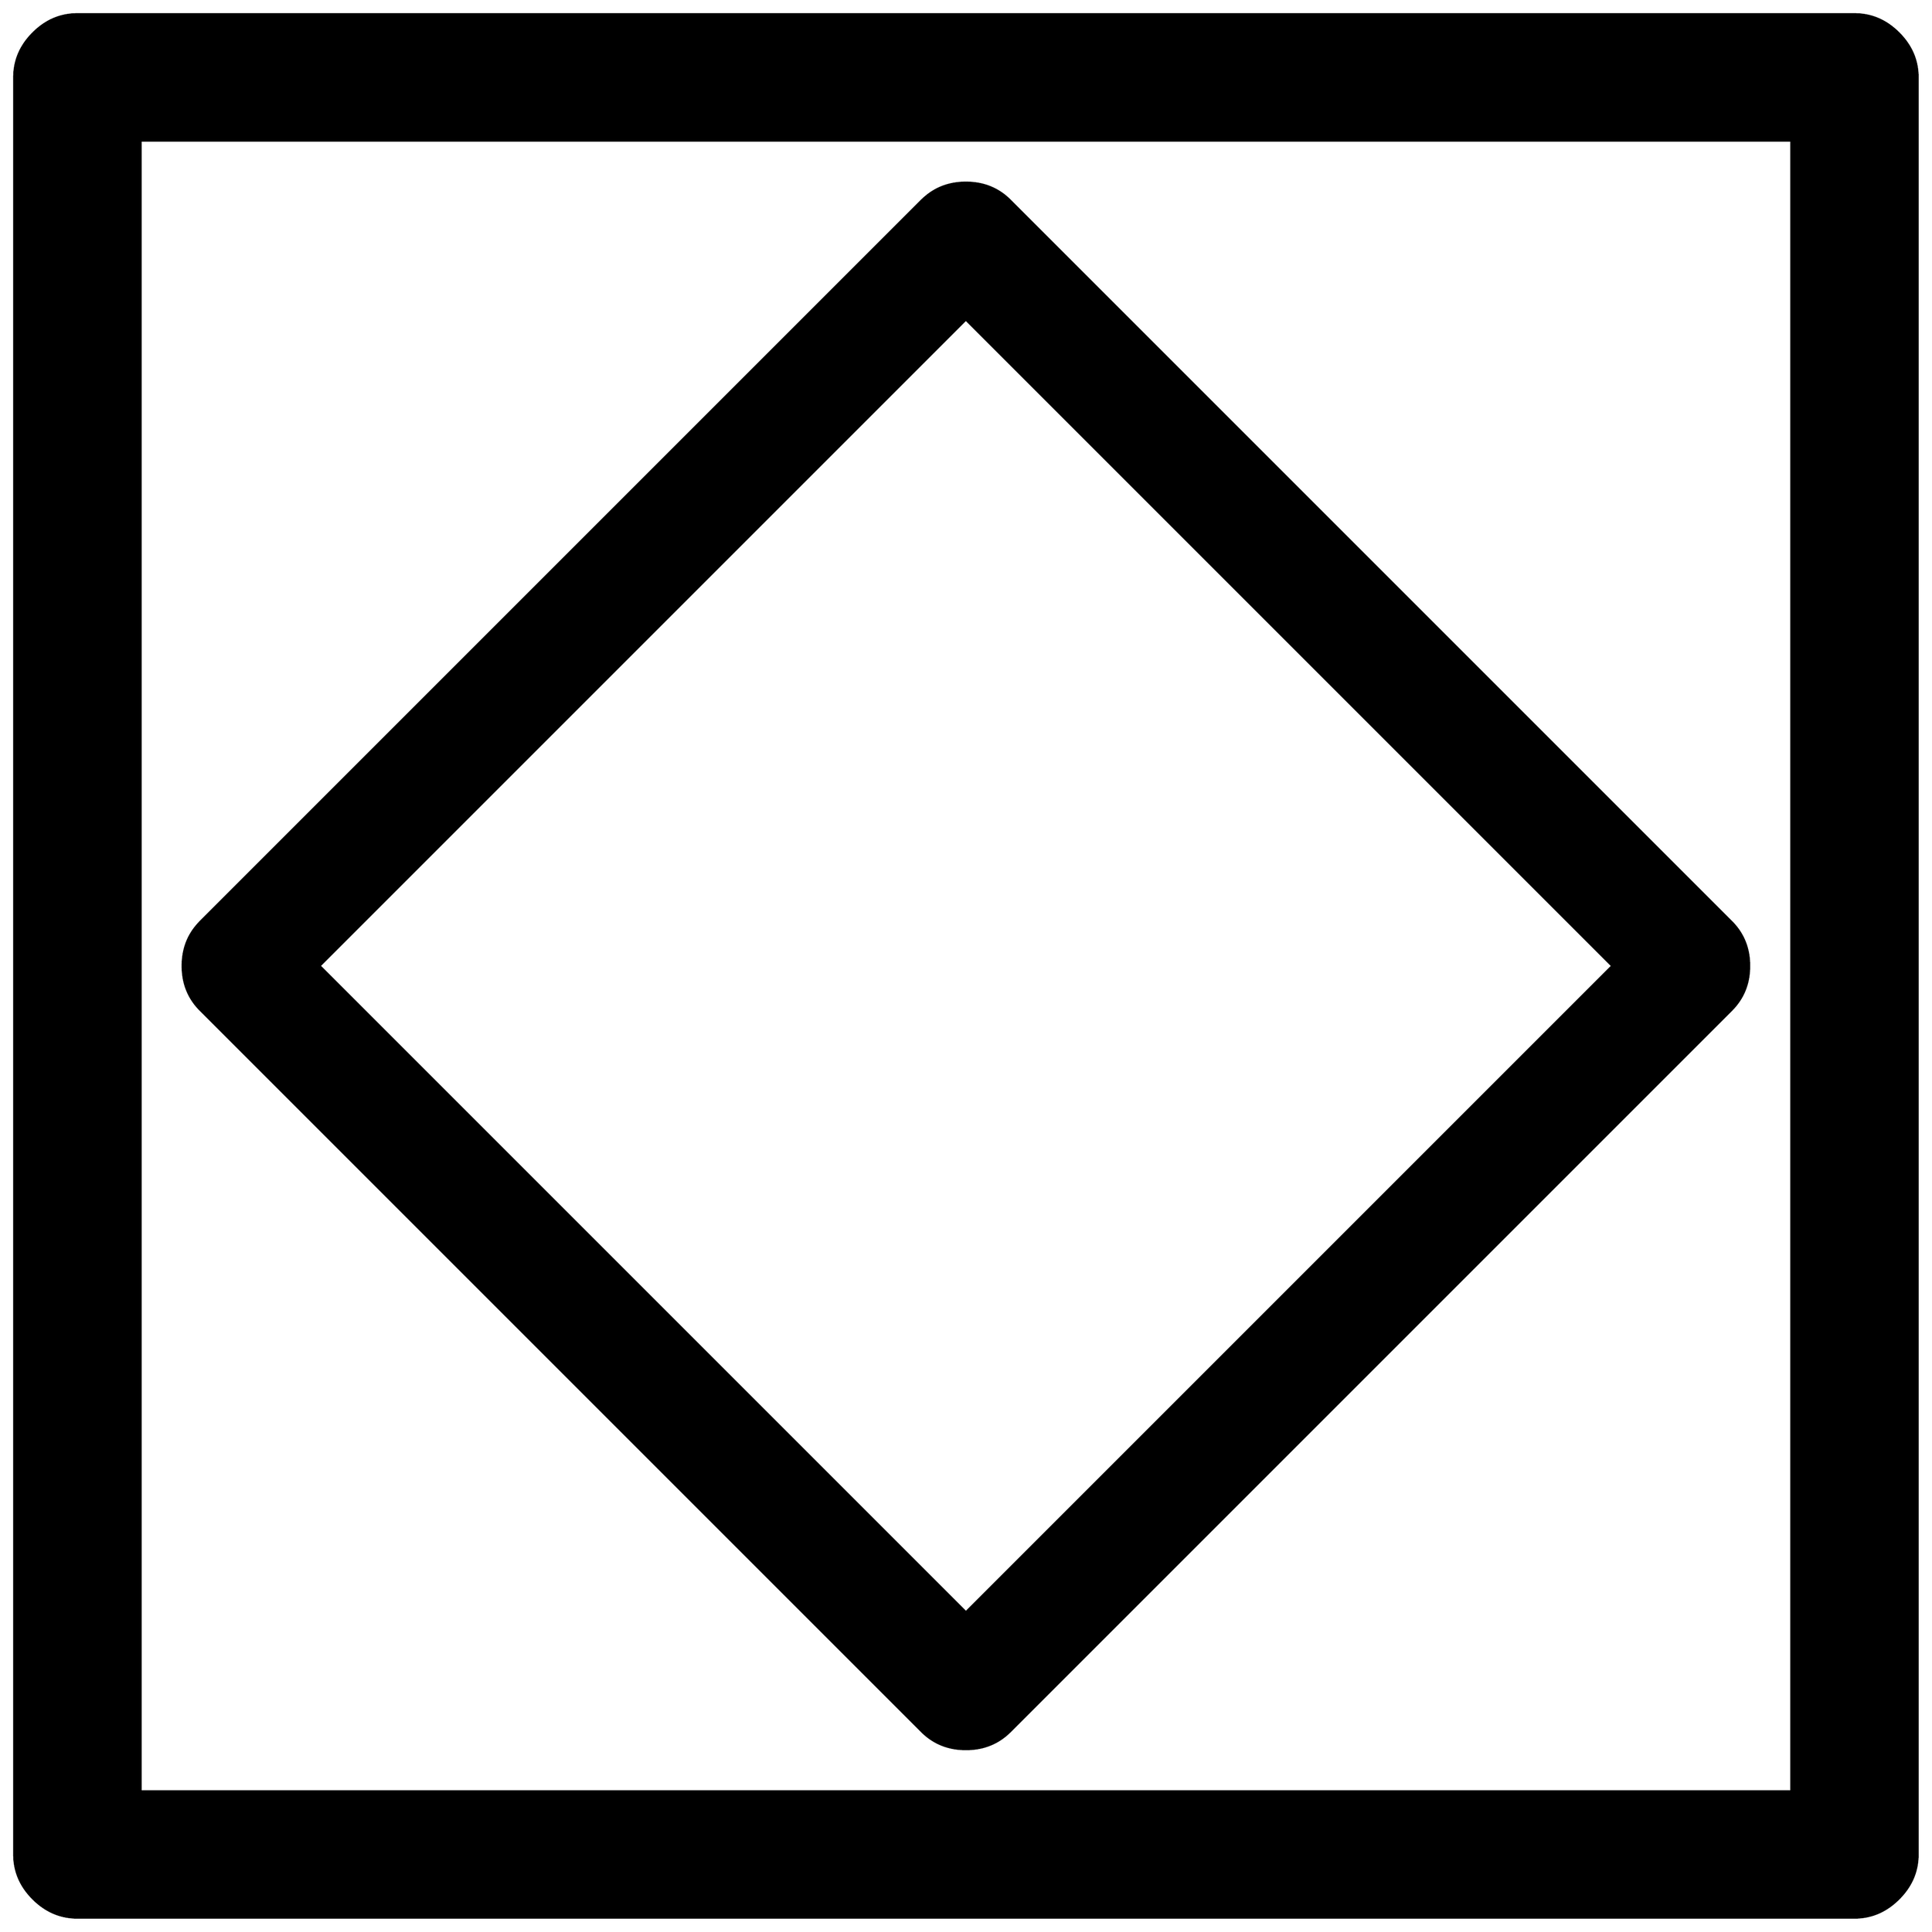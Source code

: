 


\begin{tikzpicture}[y=0.80pt, x=0.80pt, yscale=-1.0, xscale=1.0, inner sep=0pt, outer sep=0pt]
\begin{scope}[shift={(100.0,1706.0)},nonzero rule]
  \path[draw=.,fill=.,line width=1.600pt] (1928.0,262.0) .. controls
    (1928.0,278.0) and (1922.0,292.0) .. (1910.0,304.0) ..
    controls (1898.0,316.0) and (1884.0,322.0) .. (1868.0,322.0)
    -- (180.0,322.0) .. controls (164.0,322.0) and (150.0,316.0)
    .. (138.0,304.0) .. controls (126.0,292.0) and (120.0,278.0)
    .. (120.0,262.0) -- (120.0,-1426.0) .. controls
    (120.0,-1442.0) and (126.0,-1456.0) .. (138.0,-1468.0) ..
    controls (150.0,-1480.0) and (164.0,-1486.0) ..
    (180.0,-1486.0) -- (1868.0,-1486.0) .. controls
    (1884.0,-1486.0) and (1898.0,-1480.0) .. (1910.0,-1468.0) ..
    controls (1922.0,-1456.0) and (1928.0,-1442.0) ..
    (1928.0,-1426.0) -- (1928.0,262.0) -- cycle(1808.0,202.0) --
    (1808.0,-1366.0) -- (240.0,-1366.0) -- (240.0,202.0) --
    (1808.0,202.0) -- cycle(1768.0,-582.0) .. controls
    (1768.0,-565.333) and (1762.333,-551.333) .. (1751.0,-540.0) --
    (1066.0,145.0) .. controls (1054.667,156.333) and (1040.667,162.0)
    .. (1024.0,162.0) .. controls (1007.333,162.0) and
    (993.333,156.333) .. (982.0,145.0) -- (297.0,-540.0) .. controls
    (285.667,-551.333) and (280.0,-565.333) .. (280.0,-582.0) ..
    controls (280.0,-598.667) and (285.667,-612.667) .. (297.0,-624.0)
    -- (982.0,-1309.0) .. controls (993.333,-1320.333) and
    (1007.333,-1326.0) .. (1024.0,-1326.0) .. controls
    (1040.667,-1326.0) and (1054.667,-1320.333) .. (1066.0,-1309.0) --
    (1751.0,-624.0) .. controls (1762.333,-612.667) and
    (1768.0,-598.667) .. (1768.0,-582.0) -- cycle(1638.0,-582.0)
    -- (1024.0,-1196.0) -- (410.0,-582.0) -- (1024.0,32.0) --
    (1638.0,-582.0) -- cycle;
\end{scope}

\end{tikzpicture}


